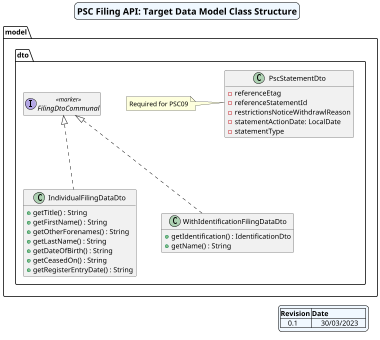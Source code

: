 @startuml
'https://plantuml.com/class-diagram
'skinparam linetype polyline
skinparam nodesep 50 /' horizontal separator '/
skinparam ranksep 100 /' vertical separator '/
skinparam titleBorderRoundCorner 15
skinparam titleBorderThickness 1
skinparam titleBorderColor black
skinparam titleBackgroundColor AliceBlue
skinparam groupInheritance 1
skinparam legendBackgroundColor AliceBlue

'skinparam style strictuml

'scale 800 width
scale 0.5
hide empty members
'hide circle'
skinparam titleFontSize 18

'top to bottom direction
'left to right direction

title PSC Filing API: Target Data Model Class Structure

legend right
|=Revision |=Date |
|    0.1    |     30/03/2023    |
endlegend

    package "model" {

        package "dto" {
          class PscStatementDto {
                -referenceEtag
                -referenceStatementId
                -restrictionsNoticeWithdrawlReason
                -statementActionDate: LocalDate
                -statementType
            }

            note "Required for PSC09" as Note2

          Note2 - PscStatementDto::referenceStatementId

        interface FilingDtoCommunal <<marker>> {}

        class IndividualFilingDataDto implements FilingDtoCommunal {
           +getTitle() : String
           +getFirstName() : String
           +getOtherForenames() : String
           +getLastName() : String
           +getDateOfBirth() : String
           +getCeasedOn() : String
           +getRegisterEntryDate() : String
        }

        class WithIdentificationFilingDataDto implements FilingDtoCommunal {
           +getIdentification() : IdentificationDto
           +getName() : String
        }

        }
    }

@enduml